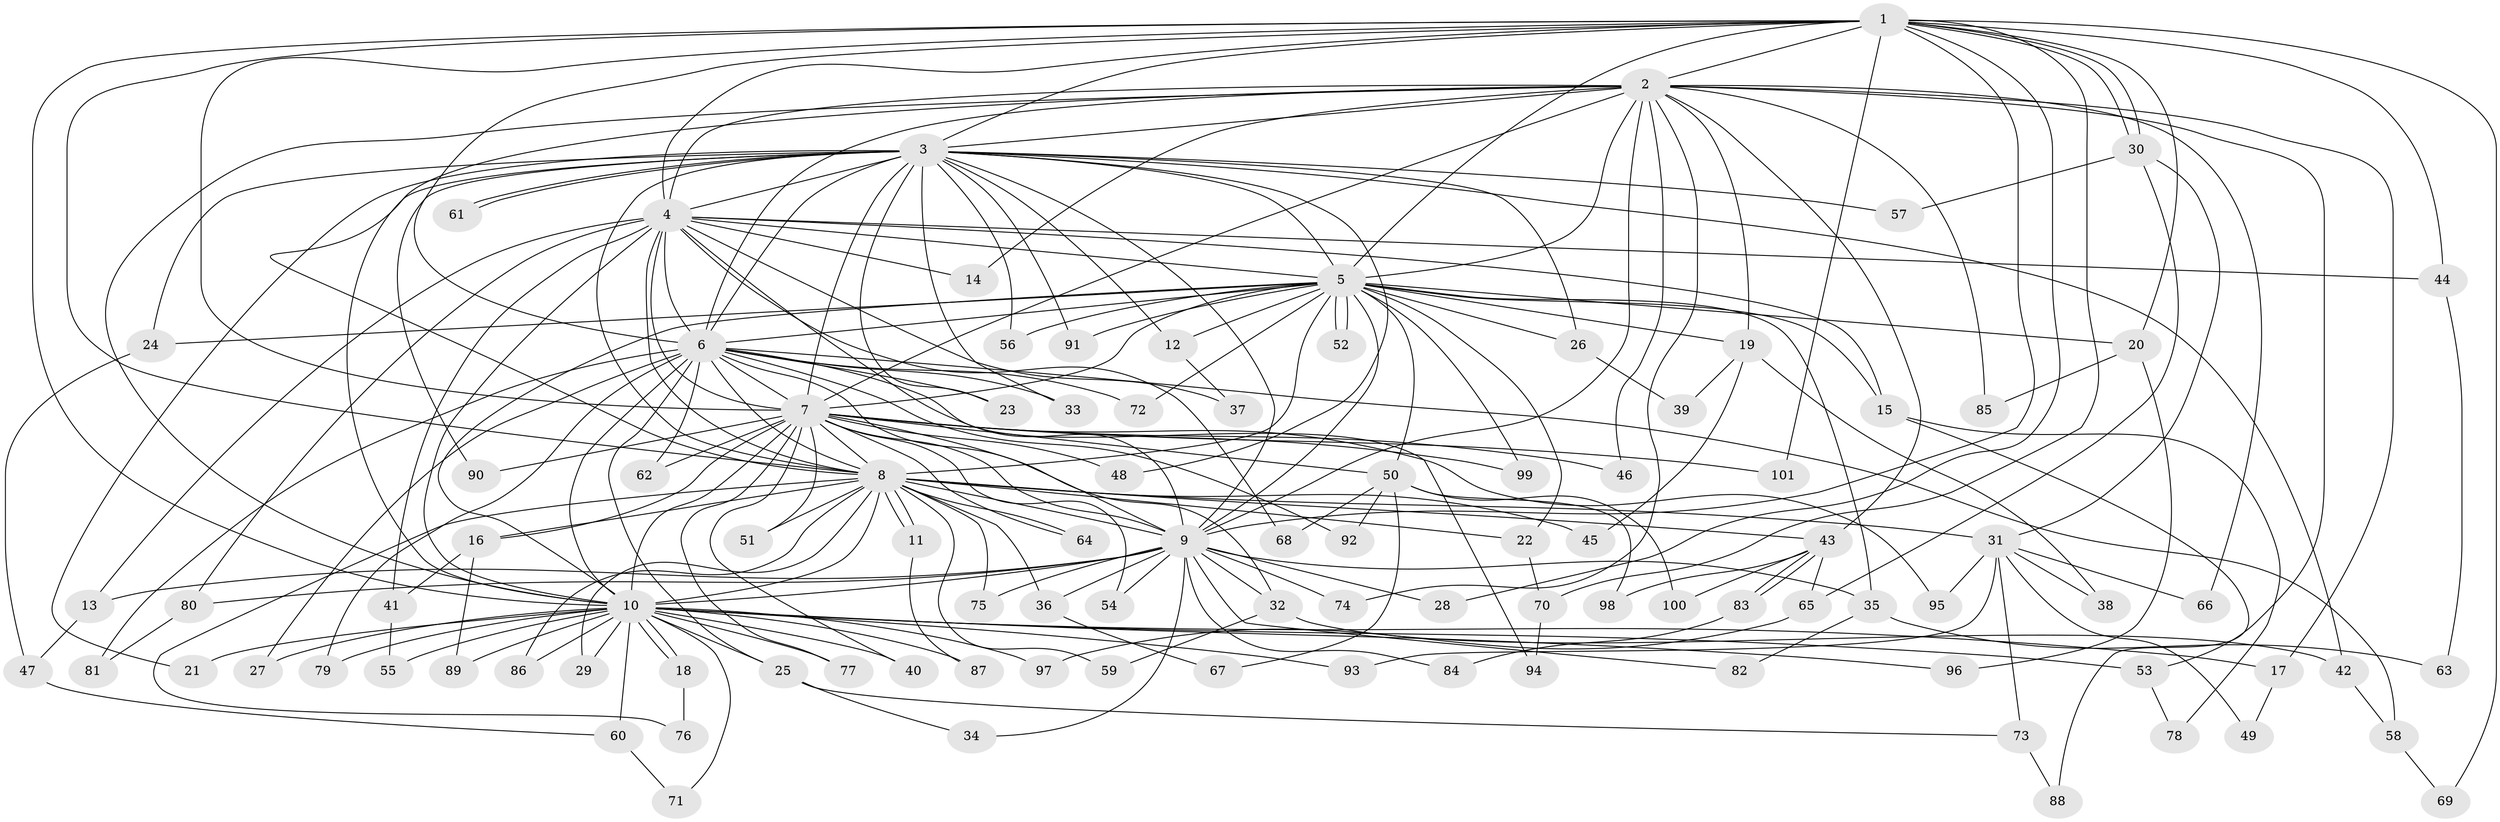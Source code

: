 // Generated by graph-tools (version 1.1) at 2025/01/03/09/25 03:01:17]
// undirected, 101 vertices, 227 edges
graph export_dot {
graph [start="1"]
  node [color=gray90,style=filled];
  1;
  2;
  3;
  4;
  5;
  6;
  7;
  8;
  9;
  10;
  11;
  12;
  13;
  14;
  15;
  16;
  17;
  18;
  19;
  20;
  21;
  22;
  23;
  24;
  25;
  26;
  27;
  28;
  29;
  30;
  31;
  32;
  33;
  34;
  35;
  36;
  37;
  38;
  39;
  40;
  41;
  42;
  43;
  44;
  45;
  46;
  47;
  48;
  49;
  50;
  51;
  52;
  53;
  54;
  55;
  56;
  57;
  58;
  59;
  60;
  61;
  62;
  63;
  64;
  65;
  66;
  67;
  68;
  69;
  70;
  71;
  72;
  73;
  74;
  75;
  76;
  77;
  78;
  79;
  80;
  81;
  82;
  83;
  84;
  85;
  86;
  87;
  88;
  89;
  90;
  91;
  92;
  93;
  94;
  95;
  96;
  97;
  98;
  99;
  100;
  101;
  1 -- 2;
  1 -- 3;
  1 -- 4;
  1 -- 5;
  1 -- 6;
  1 -- 7;
  1 -- 8;
  1 -- 9;
  1 -- 10;
  1 -- 20;
  1 -- 28;
  1 -- 30;
  1 -- 30;
  1 -- 44;
  1 -- 69;
  1 -- 70;
  1 -- 101;
  2 -- 3;
  2 -- 4;
  2 -- 5;
  2 -- 6;
  2 -- 7;
  2 -- 8;
  2 -- 9;
  2 -- 10;
  2 -- 14;
  2 -- 17;
  2 -- 19;
  2 -- 43;
  2 -- 46;
  2 -- 53;
  2 -- 66;
  2 -- 74;
  2 -- 85;
  3 -- 4;
  3 -- 5;
  3 -- 6;
  3 -- 7;
  3 -- 8;
  3 -- 9;
  3 -- 10;
  3 -- 12;
  3 -- 21;
  3 -- 23;
  3 -- 24;
  3 -- 26;
  3 -- 33;
  3 -- 42;
  3 -- 48;
  3 -- 56;
  3 -- 57;
  3 -- 61;
  3 -- 61;
  3 -- 90;
  3 -- 91;
  4 -- 5;
  4 -- 6;
  4 -- 7;
  4 -- 8;
  4 -- 9;
  4 -- 10;
  4 -- 13;
  4 -- 14;
  4 -- 15;
  4 -- 37;
  4 -- 41;
  4 -- 44;
  4 -- 68;
  4 -- 80;
  5 -- 6;
  5 -- 7;
  5 -- 8;
  5 -- 9;
  5 -- 10;
  5 -- 12;
  5 -- 15;
  5 -- 19;
  5 -- 20;
  5 -- 22;
  5 -- 24;
  5 -- 26;
  5 -- 35;
  5 -- 50;
  5 -- 52;
  5 -- 52;
  5 -- 56;
  5 -- 72;
  5 -- 91;
  5 -- 99;
  6 -- 7;
  6 -- 8;
  6 -- 9;
  6 -- 10;
  6 -- 23;
  6 -- 25;
  6 -- 27;
  6 -- 33;
  6 -- 58;
  6 -- 62;
  6 -- 72;
  6 -- 79;
  6 -- 81;
  6 -- 92;
  6 -- 94;
  7 -- 8;
  7 -- 9;
  7 -- 10;
  7 -- 16;
  7 -- 32;
  7 -- 40;
  7 -- 46;
  7 -- 48;
  7 -- 50;
  7 -- 51;
  7 -- 54;
  7 -- 62;
  7 -- 64;
  7 -- 77;
  7 -- 90;
  7 -- 95;
  7 -- 99;
  7 -- 101;
  8 -- 9;
  8 -- 10;
  8 -- 11;
  8 -- 11;
  8 -- 16;
  8 -- 22;
  8 -- 29;
  8 -- 31;
  8 -- 36;
  8 -- 43;
  8 -- 45;
  8 -- 51;
  8 -- 59;
  8 -- 64;
  8 -- 75;
  8 -- 76;
  8 -- 86;
  9 -- 10;
  9 -- 13;
  9 -- 28;
  9 -- 32;
  9 -- 34;
  9 -- 35;
  9 -- 36;
  9 -- 54;
  9 -- 74;
  9 -- 75;
  9 -- 80;
  9 -- 82;
  9 -- 84;
  10 -- 17;
  10 -- 18;
  10 -- 18;
  10 -- 21;
  10 -- 25;
  10 -- 27;
  10 -- 29;
  10 -- 40;
  10 -- 53;
  10 -- 55;
  10 -- 60;
  10 -- 71;
  10 -- 77;
  10 -- 79;
  10 -- 86;
  10 -- 87;
  10 -- 89;
  10 -- 93;
  10 -- 96;
  10 -- 97;
  11 -- 87;
  12 -- 37;
  13 -- 47;
  15 -- 78;
  15 -- 88;
  16 -- 41;
  16 -- 89;
  17 -- 49;
  18 -- 76;
  19 -- 38;
  19 -- 39;
  19 -- 45;
  20 -- 85;
  20 -- 96;
  22 -- 70;
  24 -- 47;
  25 -- 34;
  25 -- 73;
  26 -- 39;
  30 -- 31;
  30 -- 57;
  30 -- 65;
  31 -- 38;
  31 -- 49;
  31 -- 66;
  31 -- 73;
  31 -- 93;
  31 -- 95;
  32 -- 42;
  32 -- 59;
  35 -- 63;
  35 -- 82;
  36 -- 67;
  41 -- 55;
  42 -- 58;
  43 -- 65;
  43 -- 83;
  43 -- 83;
  43 -- 98;
  43 -- 100;
  44 -- 63;
  47 -- 60;
  50 -- 67;
  50 -- 68;
  50 -- 92;
  50 -- 98;
  50 -- 100;
  53 -- 78;
  58 -- 69;
  60 -- 71;
  65 -- 97;
  70 -- 94;
  73 -- 88;
  80 -- 81;
  83 -- 84;
}
